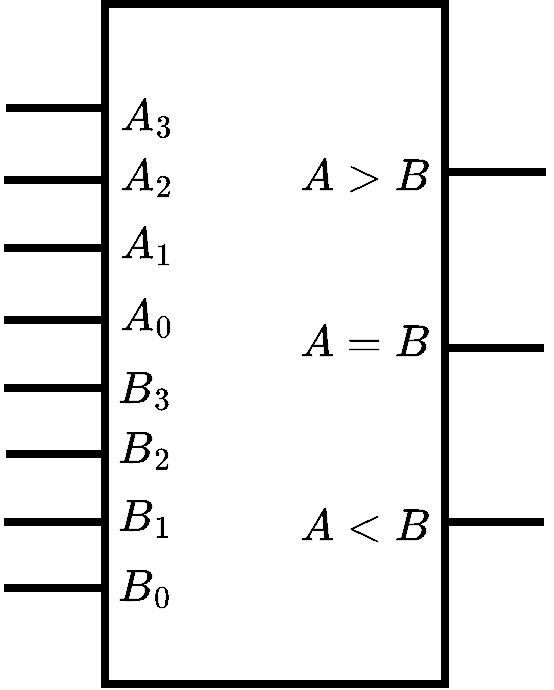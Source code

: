 <mxfile version="26.0.16">
  <diagram name="Page-1" id="CIo1ybvOrH7u_SUPZsDl">
    <mxGraphModel dx="1114" dy="835" grid="1" gridSize="10" guides="1" tooltips="1" connect="1" arrows="1" fold="1" page="1" pageScale="1" pageWidth="850" pageHeight="1100" math="1" shadow="0">
      <root>
        <mxCell id="0" />
        <mxCell id="1" parent="0" />
        <mxCell id="1iXeRK8cjxEeV5GBkT35-29" value="" style="group;flipH=1;" parent="1" vertex="1" connectable="0">
          <mxGeometry x="300" y="230" width="271" height="340" as="geometry" />
        </mxCell>
        <mxCell id="1iXeRK8cjxEeV5GBkT35-6" value="" style="rounded=0;whiteSpace=wrap;html=1;strokeWidth=4;fontStyle=1;fontSize=19;" parent="1iXeRK8cjxEeV5GBkT35-29" vertex="1">
          <mxGeometry x="50.5" width="170" height="340" as="geometry" />
        </mxCell>
        <mxCell id="1iXeRK8cjxEeV5GBkT35-7" value="" style="endArrow=none;html=1;rounded=0;strokeWidth=4;fontStyle=1;fontSize=19;" parent="1iXeRK8cjxEeV5GBkT35-29" edge="1">
          <mxGeometry width="50" height="50" relative="1" as="geometry">
            <mxPoint x="50.5" y="52" as="sourcePoint" />
            <mxPoint x="1" y="52" as="targetPoint" />
          </mxGeometry>
        </mxCell>
        <mxCell id="1iXeRK8cjxEeV5GBkT35-8" value="" style="endArrow=none;html=1;rounded=0;strokeWidth=4;fontStyle=1;fontSize=19;" parent="1iXeRK8cjxEeV5GBkT35-29" edge="1">
          <mxGeometry width="50" height="50" relative="1" as="geometry">
            <mxPoint x="49.5" y="88" as="sourcePoint" />
            <mxPoint y="88" as="targetPoint" />
          </mxGeometry>
        </mxCell>
        <mxCell id="1iXeRK8cjxEeV5GBkT35-9" value="" style="endArrow=none;html=1;rounded=0;strokeWidth=4;fontStyle=1;fontSize=19;" parent="1iXeRK8cjxEeV5GBkT35-29" edge="1">
          <mxGeometry width="50" height="50" relative="1" as="geometry">
            <mxPoint x="49.5" y="122" as="sourcePoint" />
            <mxPoint y="122" as="targetPoint" />
          </mxGeometry>
        </mxCell>
        <mxCell id="1iXeRK8cjxEeV5GBkT35-10" value="" style="endArrow=none;html=1;rounded=0;strokeWidth=4;fontStyle=1;fontSize=19;" parent="1iXeRK8cjxEeV5GBkT35-29" edge="1">
          <mxGeometry width="50" height="50" relative="1" as="geometry">
            <mxPoint x="49.5" y="158" as="sourcePoint" />
            <mxPoint y="158" as="targetPoint" />
          </mxGeometry>
        </mxCell>
        <mxCell id="1iXeRK8cjxEeV5GBkT35-11" value="" style="endArrow=none;html=1;rounded=0;strokeWidth=4;fontStyle=1;fontSize=19;" parent="1iXeRK8cjxEeV5GBkT35-29" edge="1">
          <mxGeometry width="50" height="50" relative="1" as="geometry">
            <mxPoint x="49.5" y="192" as="sourcePoint" />
            <mxPoint y="192" as="targetPoint" />
          </mxGeometry>
        </mxCell>
        <mxCell id="1iXeRK8cjxEeV5GBkT35-12" value="" style="endArrow=none;html=1;rounded=0;strokeWidth=4;fontStyle=1;fontSize=19;" parent="1iXeRK8cjxEeV5GBkT35-29" edge="1">
          <mxGeometry width="50" height="50" relative="1" as="geometry">
            <mxPoint x="50.5" y="225" as="sourcePoint" />
            <mxPoint x="1" y="225" as="targetPoint" />
          </mxGeometry>
        </mxCell>
        <mxCell id="1iXeRK8cjxEeV5GBkT35-13" value="" style="endArrow=none;html=1;rounded=0;strokeWidth=4;fontStyle=1;fontSize=19;" parent="1iXeRK8cjxEeV5GBkT35-29" edge="1">
          <mxGeometry width="50" height="50" relative="1" as="geometry">
            <mxPoint x="49.5" y="259" as="sourcePoint" />
            <mxPoint y="259" as="targetPoint" />
          </mxGeometry>
        </mxCell>
        <mxCell id="1iXeRK8cjxEeV5GBkT35-14" value="" style="endArrow=none;html=1;rounded=0;strokeWidth=4;fontStyle=1;fontSize=19;" parent="1iXeRK8cjxEeV5GBkT35-29" edge="1">
          <mxGeometry width="50" height="50" relative="1" as="geometry">
            <mxPoint x="49.5" y="292" as="sourcePoint" />
            <mxPoint y="292" as="targetPoint" />
          </mxGeometry>
        </mxCell>
        <mxCell id="1iXeRK8cjxEeV5GBkT35-15" value="" style="endArrow=none;html=1;rounded=0;strokeWidth=4;fontStyle=1;fontSize=19;" parent="1iXeRK8cjxEeV5GBkT35-29" edge="1">
          <mxGeometry width="50" height="50" relative="1" as="geometry">
            <mxPoint x="271" y="84" as="sourcePoint" />
            <mxPoint x="221.5" y="84" as="targetPoint" />
          </mxGeometry>
        </mxCell>
        <mxCell id="1iXeRK8cjxEeV5GBkT35-16" value="" style="endArrow=none;html=1;rounded=0;strokeWidth=4;fontStyle=1;fontSize=19;" parent="1iXeRK8cjxEeV5GBkT35-29" edge="1">
          <mxGeometry width="50" height="50" relative="1" as="geometry">
            <mxPoint x="270" y="172" as="sourcePoint" />
            <mxPoint x="220.5" y="172" as="targetPoint" />
          </mxGeometry>
        </mxCell>
        <mxCell id="1iXeRK8cjxEeV5GBkT35-17" value="" style="endArrow=none;html=1;rounded=0;strokeWidth=4;fontStyle=1;fontSize=19;" parent="1iXeRK8cjxEeV5GBkT35-29" edge="1">
          <mxGeometry width="50" height="50" relative="1" as="geometry">
            <mxPoint x="270" y="259" as="sourcePoint" />
            <mxPoint x="220.5" y="259" as="targetPoint" />
          </mxGeometry>
        </mxCell>
        <mxCell id="1iXeRK8cjxEeV5GBkT35-18" value="\(A_3\)" style="text;strokeColor=none;align=center;fillColor=none;html=1;verticalAlign=middle;whiteSpace=wrap;rounded=0;strokeWidth=4;fontStyle=1;fontSize=19;" parent="1iXeRK8cjxEeV5GBkT35-29" vertex="1">
          <mxGeometry x="41" y="42" width="60" height="30" as="geometry" />
        </mxCell>
        <mxCell id="1iXeRK8cjxEeV5GBkT35-19" value="\(A_2\)" style="text;strokeColor=none;align=center;fillColor=none;html=1;verticalAlign=middle;whiteSpace=wrap;rounded=0;strokeWidth=4;fontStyle=1;fontSize=19;" parent="1iXeRK8cjxEeV5GBkT35-29" vertex="1">
          <mxGeometry x="41" y="72" width="60" height="30" as="geometry" />
        </mxCell>
        <mxCell id="1iXeRK8cjxEeV5GBkT35-20" value="\(A_1\)" style="text;strokeColor=none;align=center;fillColor=none;html=1;verticalAlign=middle;whiteSpace=wrap;rounded=0;strokeWidth=4;fontStyle=1;fontSize=19;" parent="1iXeRK8cjxEeV5GBkT35-29" vertex="1">
          <mxGeometry x="41" y="106" width="60" height="30" as="geometry" />
        </mxCell>
        <mxCell id="1iXeRK8cjxEeV5GBkT35-21" value="\(A_0\)" style="text;strokeColor=none;align=center;fillColor=none;html=1;verticalAlign=middle;whiteSpace=wrap;rounded=0;strokeWidth=4;fontStyle=1;fontSize=19;" parent="1iXeRK8cjxEeV5GBkT35-29" vertex="1">
          <mxGeometry x="41" y="142" width="60" height="30" as="geometry" />
        </mxCell>
        <mxCell id="1iXeRK8cjxEeV5GBkT35-22" value="\(B_3\)" style="text;strokeColor=none;align=center;fillColor=none;html=1;verticalAlign=middle;whiteSpace=wrap;rounded=0;strokeWidth=4;fontStyle=1;fontSize=19;" parent="1iXeRK8cjxEeV5GBkT35-29" vertex="1">
          <mxGeometry x="41" y="178" width="60" height="30" as="geometry" />
        </mxCell>
        <mxCell id="1iXeRK8cjxEeV5GBkT35-23" value="\(B_2\)" style="text;strokeColor=none;align=center;fillColor=none;html=1;verticalAlign=middle;whiteSpace=wrap;rounded=0;strokeWidth=4;fontStyle=1;fontSize=19;" parent="1iXeRK8cjxEeV5GBkT35-29" vertex="1">
          <mxGeometry x="41" y="208" width="60" height="30" as="geometry" />
        </mxCell>
        <mxCell id="1iXeRK8cjxEeV5GBkT35-24" value="\(B_1\)" style="text;strokeColor=none;align=center;fillColor=none;html=1;verticalAlign=middle;whiteSpace=wrap;rounded=0;strokeWidth=4;fontStyle=1;fontSize=19;" parent="1iXeRK8cjxEeV5GBkT35-29" vertex="1">
          <mxGeometry x="41" y="242" width="60" height="30" as="geometry" />
        </mxCell>
        <mxCell id="1iXeRK8cjxEeV5GBkT35-25" value="\(B_0\)" style="text;strokeColor=none;align=center;fillColor=none;html=1;verticalAlign=middle;whiteSpace=wrap;rounded=0;strokeWidth=4;fontStyle=1;fontSize=19;" parent="1iXeRK8cjxEeV5GBkT35-29" vertex="1">
          <mxGeometry x="41" y="277" width="60" height="30" as="geometry" />
        </mxCell>
        <mxCell id="1iXeRK8cjxEeV5GBkT35-26" value="\(A&amp;lt;B\)" style="text;strokeColor=none;align=center;fillColor=none;html=1;verticalAlign=middle;whiteSpace=wrap;rounded=0;strokeWidth=4;fontStyle=1;fontSize=19;" parent="1iXeRK8cjxEeV5GBkT35-29" vertex="1">
          <mxGeometry x="150" y="247" width="60" height="30" as="geometry" />
        </mxCell>
        <mxCell id="1iXeRK8cjxEeV5GBkT35-27" value="\(A=B\)" style="text;strokeColor=none;align=center;fillColor=none;html=1;verticalAlign=middle;whiteSpace=wrap;rounded=0;strokeWidth=4;fontStyle=1;fontSize=19;" parent="1iXeRK8cjxEeV5GBkT35-29" vertex="1">
          <mxGeometry x="150" y="155" width="60" height="30" as="geometry" />
        </mxCell>
        <mxCell id="1iXeRK8cjxEeV5GBkT35-28" value="\(A&amp;gt;B\)" style="text;strokeColor=none;align=center;fillColor=none;html=1;verticalAlign=middle;whiteSpace=wrap;rounded=0;strokeWidth=4;fontStyle=1;fontSize=19;" parent="1iXeRK8cjxEeV5GBkT35-29" vertex="1">
          <mxGeometry x="150" y="72" width="60" height="30" as="geometry" />
        </mxCell>
      </root>
    </mxGraphModel>
  </diagram>
</mxfile>
